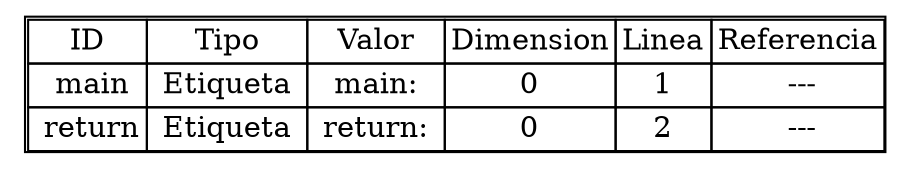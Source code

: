 digraph {
node0 [    shape=plaintext
    label=<

      <table cellspacing='0'>
      <tr><td>ID</td><td>Tipo</td><td>Valor</td><td>Dimension</td><td>Linea</td><td>Referencia</td></tr>
<tr> <td> main</td><td> Etiqueta </td><td> main: </td><td> 0 </td><td> 1 </td><td> ---</td> </tr><tr> <td> return</td><td> Etiqueta </td><td> return: </td><td> 0 </td><td> 2 </td><td> ---</td> </tr>    </table>
>];}